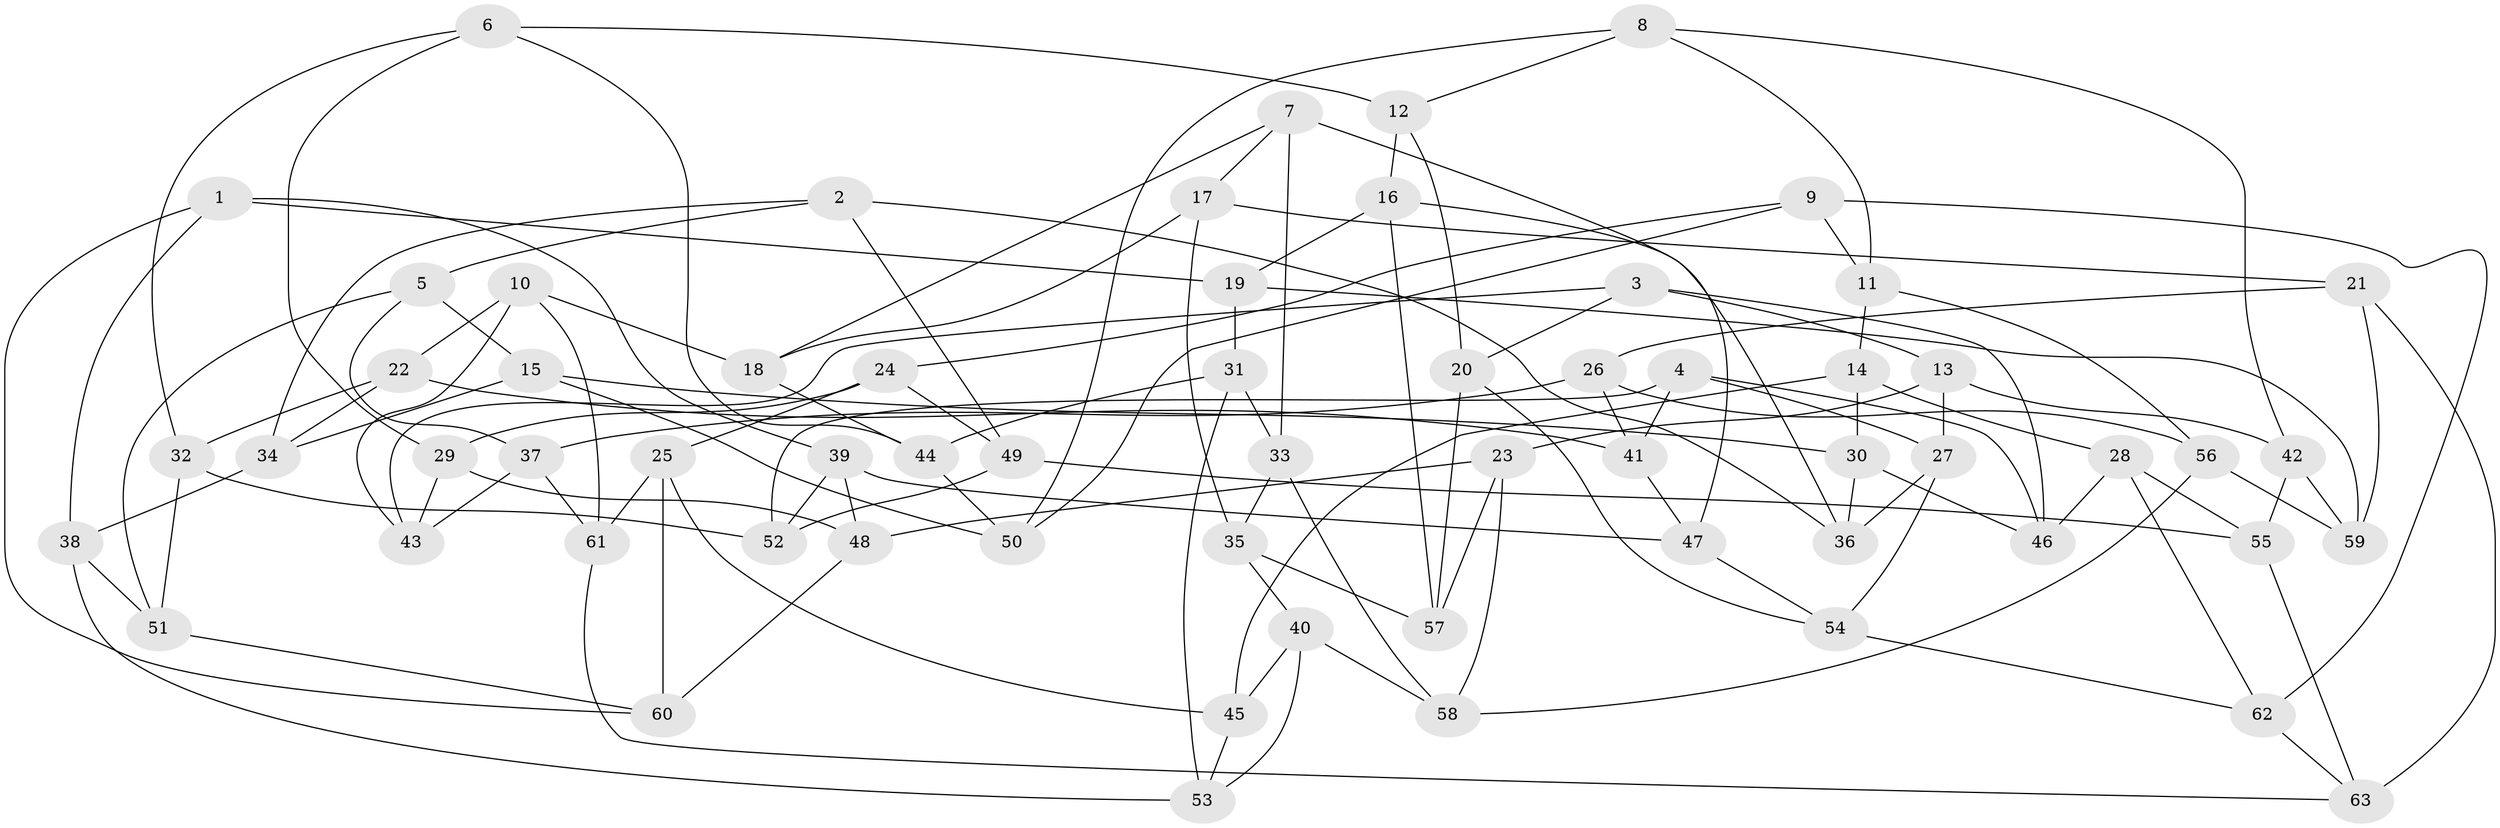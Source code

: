 // coarse degree distribution, {4: 0.5777777777777777, 5: 0.17777777777777778, 3: 0.044444444444444446, 6: 0.2}
// Generated by graph-tools (version 1.1) at 2025/38/03/04/25 23:38:17]
// undirected, 63 vertices, 126 edges
graph export_dot {
  node [color=gray90,style=filled];
  1;
  2;
  3;
  4;
  5;
  6;
  7;
  8;
  9;
  10;
  11;
  12;
  13;
  14;
  15;
  16;
  17;
  18;
  19;
  20;
  21;
  22;
  23;
  24;
  25;
  26;
  27;
  28;
  29;
  30;
  31;
  32;
  33;
  34;
  35;
  36;
  37;
  38;
  39;
  40;
  41;
  42;
  43;
  44;
  45;
  46;
  47;
  48;
  49;
  50;
  51;
  52;
  53;
  54;
  55;
  56;
  57;
  58;
  59;
  60;
  61;
  62;
  63;
  1 -- 60;
  1 -- 19;
  1 -- 38;
  1 -- 39;
  2 -- 5;
  2 -- 34;
  2 -- 49;
  2 -- 36;
  3 -- 43;
  3 -- 13;
  3 -- 20;
  3 -- 46;
  4 -- 41;
  4 -- 27;
  4 -- 46;
  4 -- 52;
  5 -- 37;
  5 -- 51;
  5 -- 15;
  6 -- 12;
  6 -- 44;
  6 -- 29;
  6 -- 32;
  7 -- 18;
  7 -- 17;
  7 -- 33;
  7 -- 36;
  8 -- 12;
  8 -- 42;
  8 -- 50;
  8 -- 11;
  9 -- 50;
  9 -- 11;
  9 -- 62;
  9 -- 24;
  10 -- 18;
  10 -- 43;
  10 -- 22;
  10 -- 61;
  11 -- 14;
  11 -- 56;
  12 -- 16;
  12 -- 20;
  13 -- 27;
  13 -- 42;
  13 -- 23;
  14 -- 30;
  14 -- 28;
  14 -- 45;
  15 -- 50;
  15 -- 34;
  15 -- 30;
  16 -- 19;
  16 -- 47;
  16 -- 57;
  17 -- 35;
  17 -- 21;
  17 -- 18;
  18 -- 44;
  19 -- 59;
  19 -- 31;
  20 -- 57;
  20 -- 54;
  21 -- 63;
  21 -- 59;
  21 -- 26;
  22 -- 34;
  22 -- 32;
  22 -- 41;
  23 -- 57;
  23 -- 58;
  23 -- 48;
  24 -- 25;
  24 -- 29;
  24 -- 49;
  25 -- 45;
  25 -- 61;
  25 -- 60;
  26 -- 56;
  26 -- 37;
  26 -- 41;
  27 -- 54;
  27 -- 36;
  28 -- 62;
  28 -- 55;
  28 -- 46;
  29 -- 48;
  29 -- 43;
  30 -- 46;
  30 -- 36;
  31 -- 33;
  31 -- 53;
  31 -- 44;
  32 -- 51;
  32 -- 52;
  33 -- 58;
  33 -- 35;
  34 -- 38;
  35 -- 57;
  35 -- 40;
  37 -- 43;
  37 -- 61;
  38 -- 53;
  38 -- 51;
  39 -- 47;
  39 -- 48;
  39 -- 52;
  40 -- 58;
  40 -- 53;
  40 -- 45;
  41 -- 47;
  42 -- 55;
  42 -- 59;
  44 -- 50;
  45 -- 53;
  47 -- 54;
  48 -- 60;
  49 -- 55;
  49 -- 52;
  51 -- 60;
  54 -- 62;
  55 -- 63;
  56 -- 58;
  56 -- 59;
  61 -- 63;
  62 -- 63;
}
